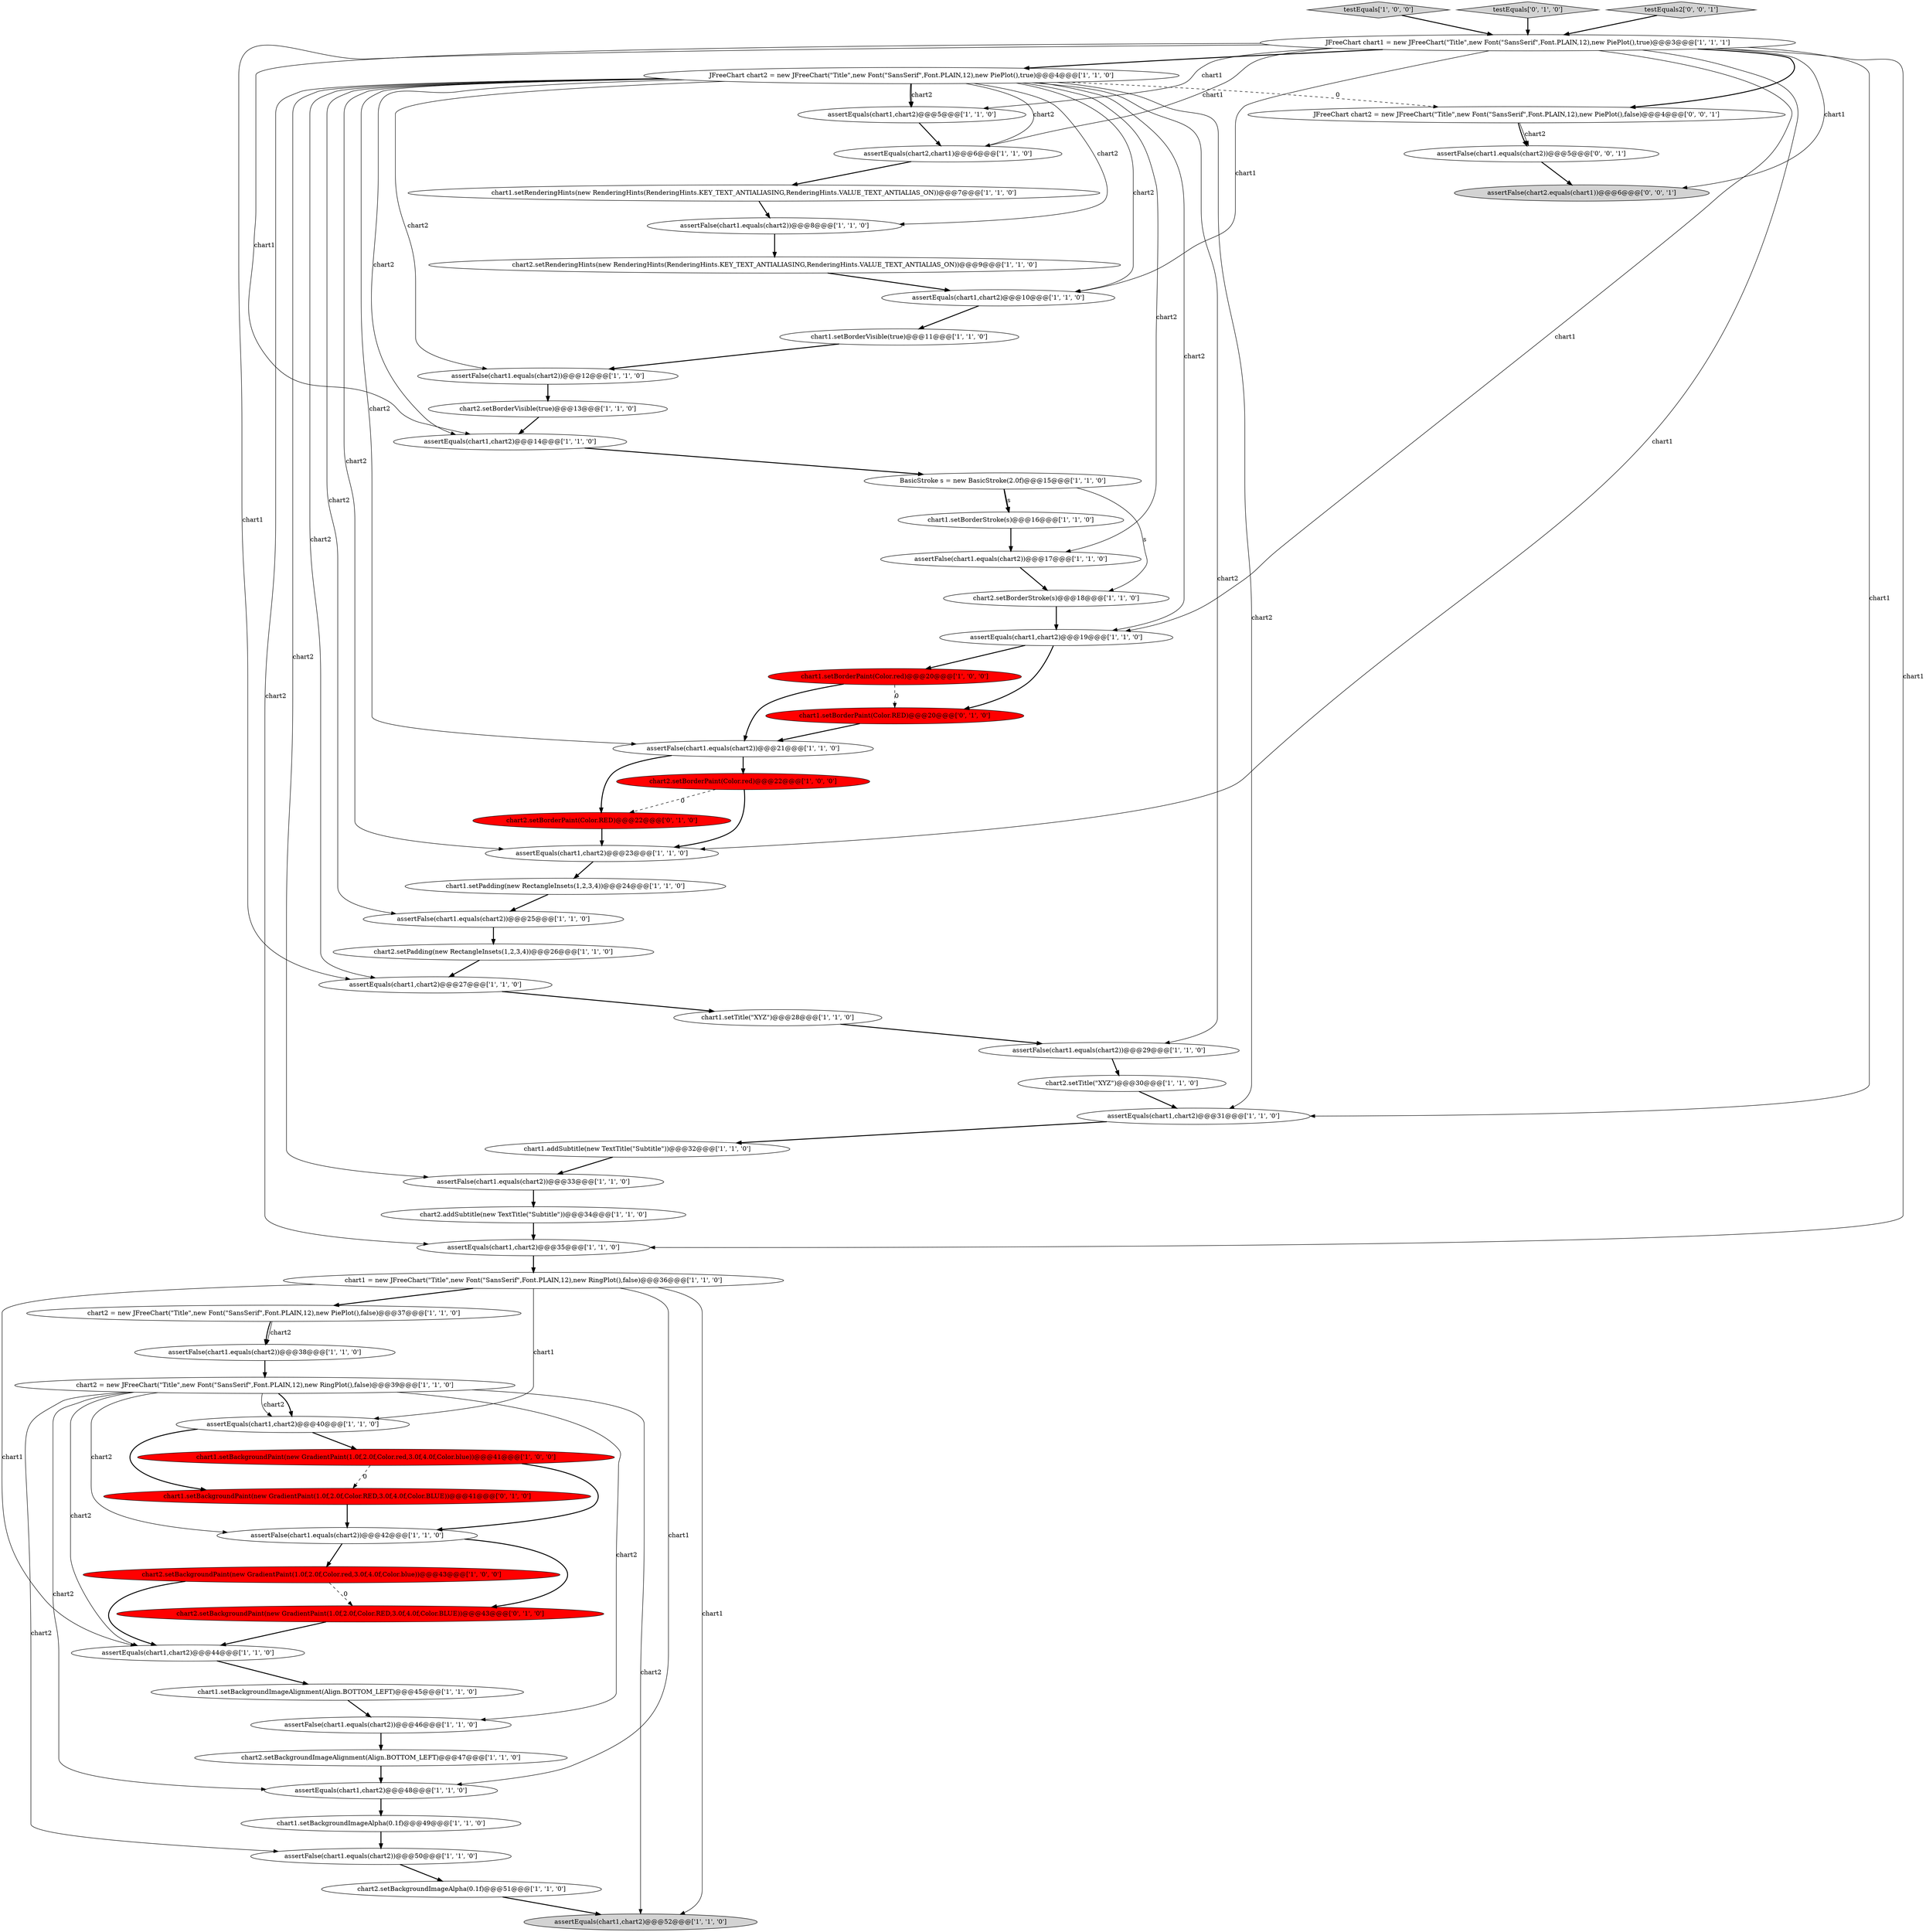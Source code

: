 digraph {
28 [style = filled, label = "assertFalse(chart1.equals(chart2))@@@38@@@['1', '1', '0']", fillcolor = white, shape = ellipse image = "AAA0AAABBB1BBB"];
55 [style = filled, label = "chart1.setBorderPaint(Color.RED)@@@20@@@['0', '1', '0']", fillcolor = red, shape = ellipse image = "AAA1AAABBB2BBB"];
2 [style = filled, label = "chart1.setBorderStroke(s)@@@16@@@['1', '1', '0']", fillcolor = white, shape = ellipse image = "AAA0AAABBB1BBB"];
5 [style = filled, label = "chart2.setTitle(\"XYZ\")@@@30@@@['1', '1', '0']", fillcolor = white, shape = ellipse image = "AAA0AAABBB1BBB"];
12 [style = filled, label = "assertEquals(chart1,chart2)@@@31@@@['1', '1', '0']", fillcolor = white, shape = ellipse image = "AAA0AAABBB1BBB"];
47 [style = filled, label = "assertFalse(chart1.equals(chart2))@@@50@@@['1', '1', '0']", fillcolor = white, shape = ellipse image = "AAA0AAABBB1BBB"];
18 [style = filled, label = "assertFalse(chart1.equals(chart2))@@@33@@@['1', '1', '0']", fillcolor = white, shape = ellipse image = "AAA0AAABBB1BBB"];
43 [style = filled, label = "chart2 = new JFreeChart(\"Title\",new Font(\"SansSerif\",Font.PLAIN,12),new RingPlot(),false)@@@39@@@['1', '1', '0']", fillcolor = white, shape = ellipse image = "AAA0AAABBB1BBB"];
1 [style = filled, label = "assertFalse(chart1.equals(chart2))@@@25@@@['1', '1', '0']", fillcolor = white, shape = ellipse image = "AAA0AAABBB1BBB"];
21 [style = filled, label = "assertFalse(chart1.equals(chart2))@@@46@@@['1', '1', '0']", fillcolor = white, shape = ellipse image = "AAA0AAABBB1BBB"];
8 [style = filled, label = "assertEquals(chart1,chart2)@@@23@@@['1', '1', '0']", fillcolor = white, shape = ellipse image = "AAA0AAABBB1BBB"];
25 [style = filled, label = "assertFalse(chart1.equals(chart2))@@@12@@@['1', '1', '0']", fillcolor = white, shape = ellipse image = "AAA0AAABBB1BBB"];
34 [style = filled, label = "chart2 = new JFreeChart(\"Title\",new Font(\"SansSerif\",Font.PLAIN,12),new PiePlot(),false)@@@37@@@['1', '1', '0']", fillcolor = white, shape = ellipse image = "AAA0AAABBB1BBB"];
49 [style = filled, label = "assertEquals(chart1,chart2)@@@5@@@['1', '1', '0']", fillcolor = white, shape = ellipse image = "AAA0AAABBB1BBB"];
53 [style = filled, label = "chart1.setBackgroundPaint(new GradientPaint(1.0f,2.0f,Color.RED,3.0f,4.0f,Color.BLUE))@@@41@@@['0', '1', '0']", fillcolor = red, shape = ellipse image = "AAA1AAABBB2BBB"];
11 [style = filled, label = "chart1.setBackgroundImageAlpha(0.1f)@@@49@@@['1', '1', '0']", fillcolor = white, shape = ellipse image = "AAA0AAABBB1BBB"];
59 [style = filled, label = "assertFalse(chart2.equals(chart1))@@@6@@@['0', '0', '1']", fillcolor = lightgray, shape = ellipse image = "AAA0AAABBB3BBB"];
19 [style = filled, label = "chart2.setRenderingHints(new RenderingHints(RenderingHints.KEY_TEXT_ANTIALIASING,RenderingHints.VALUE_TEXT_ANTIALIAS_ON))@@@9@@@['1', '1', '0']", fillcolor = white, shape = ellipse image = "AAA0AAABBB1BBB"];
42 [style = filled, label = "assertFalse(chart1.equals(chart2))@@@42@@@['1', '1', '0']", fillcolor = white, shape = ellipse image = "AAA0AAABBB1BBB"];
3 [style = filled, label = "chart1.setBackgroundImageAlignment(Align.BOTTOM_LEFT)@@@45@@@['1', '1', '0']", fillcolor = white, shape = ellipse image = "AAA0AAABBB1BBB"];
27 [style = filled, label = "assertEquals(chart1,chart2)@@@14@@@['1', '1', '0']", fillcolor = white, shape = ellipse image = "AAA0AAABBB1BBB"];
37 [style = filled, label = "JFreeChart chart2 = new JFreeChart(\"Title\",new Font(\"SansSerif\",Font.PLAIN,12),new PiePlot(),true)@@@4@@@['1', '1', '0']", fillcolor = white, shape = ellipse image = "AAA0AAABBB1BBB"];
22 [style = filled, label = "chart1.setBorderVisible(true)@@@11@@@['1', '1', '0']", fillcolor = white, shape = ellipse image = "AAA0AAABBB1BBB"];
46 [style = filled, label = "chart2.addSubtitle(new TextTitle(\"Subtitle\"))@@@34@@@['1', '1', '0']", fillcolor = white, shape = ellipse image = "AAA0AAABBB1BBB"];
54 [style = filled, label = "chart2.setBorderPaint(Color.RED)@@@22@@@['0', '1', '0']", fillcolor = red, shape = ellipse image = "AAA1AAABBB2BBB"];
7 [style = filled, label = "assertEquals(chart1,chart2)@@@10@@@['1', '1', '0']", fillcolor = white, shape = ellipse image = "AAA0AAABBB1BBB"];
15 [style = filled, label = "testEquals['1', '0', '0']", fillcolor = lightgray, shape = diamond image = "AAA0AAABBB1BBB"];
23 [style = filled, label = "chart2.setPadding(new RectangleInsets(1,2,3,4))@@@26@@@['1', '1', '0']", fillcolor = white, shape = ellipse image = "AAA0AAABBB1BBB"];
30 [style = filled, label = "BasicStroke s = new BasicStroke(2.0f)@@@15@@@['1', '1', '0']", fillcolor = white, shape = ellipse image = "AAA0AAABBB1BBB"];
36 [style = filled, label = "assertEquals(chart1,chart2)@@@40@@@['1', '1', '0']", fillcolor = white, shape = ellipse image = "AAA0AAABBB1BBB"];
10 [style = filled, label = "chart2.setBackgroundImageAlignment(Align.BOTTOM_LEFT)@@@47@@@['1', '1', '0']", fillcolor = white, shape = ellipse image = "AAA0AAABBB1BBB"];
52 [style = filled, label = "testEquals['0', '1', '0']", fillcolor = lightgray, shape = diamond image = "AAA0AAABBB2BBB"];
6 [style = filled, label = "assertEquals(chart1,chart2)@@@35@@@['1', '1', '0']", fillcolor = white, shape = ellipse image = "AAA0AAABBB1BBB"];
40 [style = filled, label = "assertEquals(chart1,chart2)@@@52@@@['1', '1', '0']", fillcolor = lightgray, shape = ellipse image = "AAA0AAABBB1BBB"];
9 [style = filled, label = "chart1.setTitle(\"XYZ\")@@@28@@@['1', '1', '0']", fillcolor = white, shape = ellipse image = "AAA0AAABBB1BBB"];
33 [style = filled, label = "chart1 = new JFreeChart(\"Title\",new Font(\"SansSerif\",Font.PLAIN,12),new RingPlot(),false)@@@36@@@['1', '1', '0']", fillcolor = white, shape = ellipse image = "AAA0AAABBB1BBB"];
57 [style = filled, label = "assertFalse(chart1.equals(chart2))@@@5@@@['0', '0', '1']", fillcolor = white, shape = ellipse image = "AAA0AAABBB3BBB"];
58 [style = filled, label = "testEquals2['0', '0', '1']", fillcolor = lightgray, shape = diamond image = "AAA0AAABBB3BBB"];
39 [style = filled, label = "assertEquals(chart1,chart2)@@@27@@@['1', '1', '0']", fillcolor = white, shape = ellipse image = "AAA0AAABBB1BBB"];
13 [style = filled, label = "assertEquals(chart1,chart2)@@@48@@@['1', '1', '0']", fillcolor = white, shape = ellipse image = "AAA0AAABBB1BBB"];
0 [style = filled, label = "assertEquals(chart1,chart2)@@@19@@@['1', '1', '0']", fillcolor = white, shape = ellipse image = "AAA0AAABBB1BBB"];
26 [style = filled, label = "JFreeChart chart1 = new JFreeChart(\"Title\",new Font(\"SansSerif\",Font.PLAIN,12),new PiePlot(),true)@@@3@@@['1', '1', '1']", fillcolor = white, shape = ellipse image = "AAA0AAABBB1BBB"];
32 [style = filled, label = "chart1.setBackgroundPaint(new GradientPaint(1.0f,2.0f,Color.red,3.0f,4.0f,Color.blue))@@@41@@@['1', '0', '0']", fillcolor = red, shape = ellipse image = "AAA1AAABBB1BBB"];
51 [style = filled, label = "chart2.setBackgroundPaint(new GradientPaint(1.0f,2.0f,Color.RED,3.0f,4.0f,Color.BLUE))@@@43@@@['0', '1', '0']", fillcolor = red, shape = ellipse image = "AAA1AAABBB2BBB"];
16 [style = filled, label = "chart1.setPadding(new RectangleInsets(1,2,3,4))@@@24@@@['1', '1', '0']", fillcolor = white, shape = ellipse image = "AAA0AAABBB1BBB"];
29 [style = filled, label = "chart1.setBorderPaint(Color.red)@@@20@@@['1', '0', '0']", fillcolor = red, shape = ellipse image = "AAA1AAABBB1BBB"];
14 [style = filled, label = "chart1.addSubtitle(new TextTitle(\"Subtitle\"))@@@32@@@['1', '1', '0']", fillcolor = white, shape = ellipse image = "AAA0AAABBB1BBB"];
38 [style = filled, label = "assertFalse(chart1.equals(chart2))@@@21@@@['1', '1', '0']", fillcolor = white, shape = ellipse image = "AAA0AAABBB1BBB"];
31 [style = filled, label = "assertEquals(chart2,chart1)@@@6@@@['1', '1', '0']", fillcolor = white, shape = ellipse image = "AAA0AAABBB1BBB"];
35 [style = filled, label = "assertFalse(chart1.equals(chart2))@@@29@@@['1', '1', '0']", fillcolor = white, shape = ellipse image = "AAA0AAABBB1BBB"];
4 [style = filled, label = "assertFalse(chart1.equals(chart2))@@@17@@@['1', '1', '0']", fillcolor = white, shape = ellipse image = "AAA0AAABBB1BBB"];
41 [style = filled, label = "chart2.setBorderVisible(true)@@@13@@@['1', '1', '0']", fillcolor = white, shape = ellipse image = "AAA0AAABBB1BBB"];
45 [style = filled, label = "chart2.setBackgroundImageAlpha(0.1f)@@@51@@@['1', '1', '0']", fillcolor = white, shape = ellipse image = "AAA0AAABBB1BBB"];
56 [style = filled, label = "JFreeChart chart2 = new JFreeChart(\"Title\",new Font(\"SansSerif\",Font.PLAIN,12),new PiePlot(),false)@@@4@@@['0', '0', '1']", fillcolor = white, shape = ellipse image = "AAA0AAABBB3BBB"];
24 [style = filled, label = "chart2.setBackgroundPaint(new GradientPaint(1.0f,2.0f,Color.red,3.0f,4.0f,Color.blue))@@@43@@@['1', '0', '0']", fillcolor = red, shape = ellipse image = "AAA1AAABBB1BBB"];
20 [style = filled, label = "chart1.setRenderingHints(new RenderingHints(RenderingHints.KEY_TEXT_ANTIALIASING,RenderingHints.VALUE_TEXT_ANTIALIAS_ON))@@@7@@@['1', '1', '0']", fillcolor = white, shape = ellipse image = "AAA0AAABBB1BBB"];
48 [style = filled, label = "assertEquals(chart1,chart2)@@@44@@@['1', '1', '0']", fillcolor = white, shape = ellipse image = "AAA0AAABBB1BBB"];
44 [style = filled, label = "assertFalse(chart1.equals(chart2))@@@8@@@['1', '1', '0']", fillcolor = white, shape = ellipse image = "AAA0AAABBB1BBB"];
50 [style = filled, label = "chart2.setBorderPaint(Color.red)@@@22@@@['1', '0', '0']", fillcolor = red, shape = ellipse image = "AAA1AAABBB1BBB"];
17 [style = filled, label = "chart2.setBorderStroke(s)@@@18@@@['1', '1', '0']", fillcolor = white, shape = ellipse image = "AAA0AAABBB1BBB"];
8->16 [style = bold, label=""];
21->10 [style = bold, label=""];
48->3 [style = bold, label=""];
37->49 [style = bold, label=""];
39->9 [style = bold, label=""];
36->53 [style = bold, label=""];
44->19 [style = bold, label=""];
57->59 [style = bold, label=""];
26->56 [style = bold, label=""];
9->35 [style = bold, label=""];
1->23 [style = bold, label=""];
38->50 [style = bold, label=""];
51->48 [style = bold, label=""];
28->43 [style = bold, label=""];
18->46 [style = bold, label=""];
37->38 [style = solid, label="chart2"];
31->20 [style = bold, label=""];
22->25 [style = bold, label=""];
43->21 [style = solid, label="chart2"];
37->18 [style = solid, label="chart2"];
27->30 [style = bold, label=""];
46->6 [style = bold, label=""];
37->39 [style = solid, label="chart2"];
24->51 [style = dashed, label="0"];
37->0 [style = solid, label="chart2"];
0->29 [style = bold, label=""];
55->38 [style = bold, label=""];
56->57 [style = bold, label=""];
2->4 [style = bold, label=""];
13->11 [style = bold, label=""];
35->5 [style = bold, label=""];
50->54 [style = dashed, label="0"];
26->31 [style = solid, label="chart1"];
56->57 [style = solid, label="chart2"];
49->31 [style = bold, label=""];
26->12 [style = solid, label="chart1"];
12->14 [style = bold, label=""];
26->8 [style = solid, label="chart1"];
26->37 [style = bold, label=""];
14->18 [style = bold, label=""];
29->38 [style = bold, label=""];
26->39 [style = solid, label="chart1"];
32->42 [style = bold, label=""];
33->40 [style = solid, label="chart1"];
37->56 [style = dashed, label="0"];
37->27 [style = solid, label="chart2"];
33->48 [style = solid, label="chart1"];
52->26 [style = bold, label=""];
26->27 [style = solid, label="chart1"];
37->1 [style = solid, label="chart2"];
41->27 [style = bold, label=""];
4->17 [style = bold, label=""];
30->2 [style = solid, label="s"];
38->54 [style = bold, label=""];
25->41 [style = bold, label=""];
37->35 [style = solid, label="chart2"];
43->36 [style = bold, label=""];
53->42 [style = bold, label=""];
37->49 [style = solid, label="chart2"];
26->59 [style = solid, label="chart1"];
32->53 [style = dashed, label="0"];
37->8 [style = solid, label="chart2"];
42->24 [style = bold, label=""];
42->51 [style = bold, label=""];
34->28 [style = bold, label=""];
7->22 [style = bold, label=""];
54->8 [style = bold, label=""];
17->0 [style = bold, label=""];
10->13 [style = bold, label=""];
16->1 [style = bold, label=""];
6->33 [style = bold, label=""];
26->7 [style = solid, label="chart1"];
37->25 [style = solid, label="chart2"];
37->7 [style = solid, label="chart2"];
37->44 [style = solid, label="chart2"];
23->39 [style = bold, label=""];
11->47 [style = bold, label=""];
43->36 [style = solid, label="chart2"];
3->21 [style = bold, label=""];
47->45 [style = bold, label=""];
58->26 [style = bold, label=""];
45->40 [style = bold, label=""];
43->40 [style = solid, label="chart2"];
26->49 [style = solid, label="chart1"];
33->36 [style = solid, label="chart1"];
43->13 [style = solid, label="chart2"];
36->32 [style = bold, label=""];
29->55 [style = dashed, label="0"];
26->0 [style = solid, label="chart1"];
43->47 [style = solid, label="chart2"];
20->44 [style = bold, label=""];
33->13 [style = solid, label="chart1"];
26->6 [style = solid, label="chart1"];
30->17 [style = solid, label="s"];
15->26 [style = bold, label=""];
37->4 [style = solid, label="chart2"];
5->12 [style = bold, label=""];
37->12 [style = solid, label="chart2"];
34->28 [style = solid, label="chart2"];
0->55 [style = bold, label=""];
50->8 [style = bold, label=""];
43->48 [style = solid, label="chart2"];
30->2 [style = bold, label=""];
37->31 [style = solid, label="chart2"];
37->6 [style = solid, label="chart2"];
33->34 [style = bold, label=""];
19->7 [style = bold, label=""];
24->48 [style = bold, label=""];
43->42 [style = solid, label="chart2"];
}
